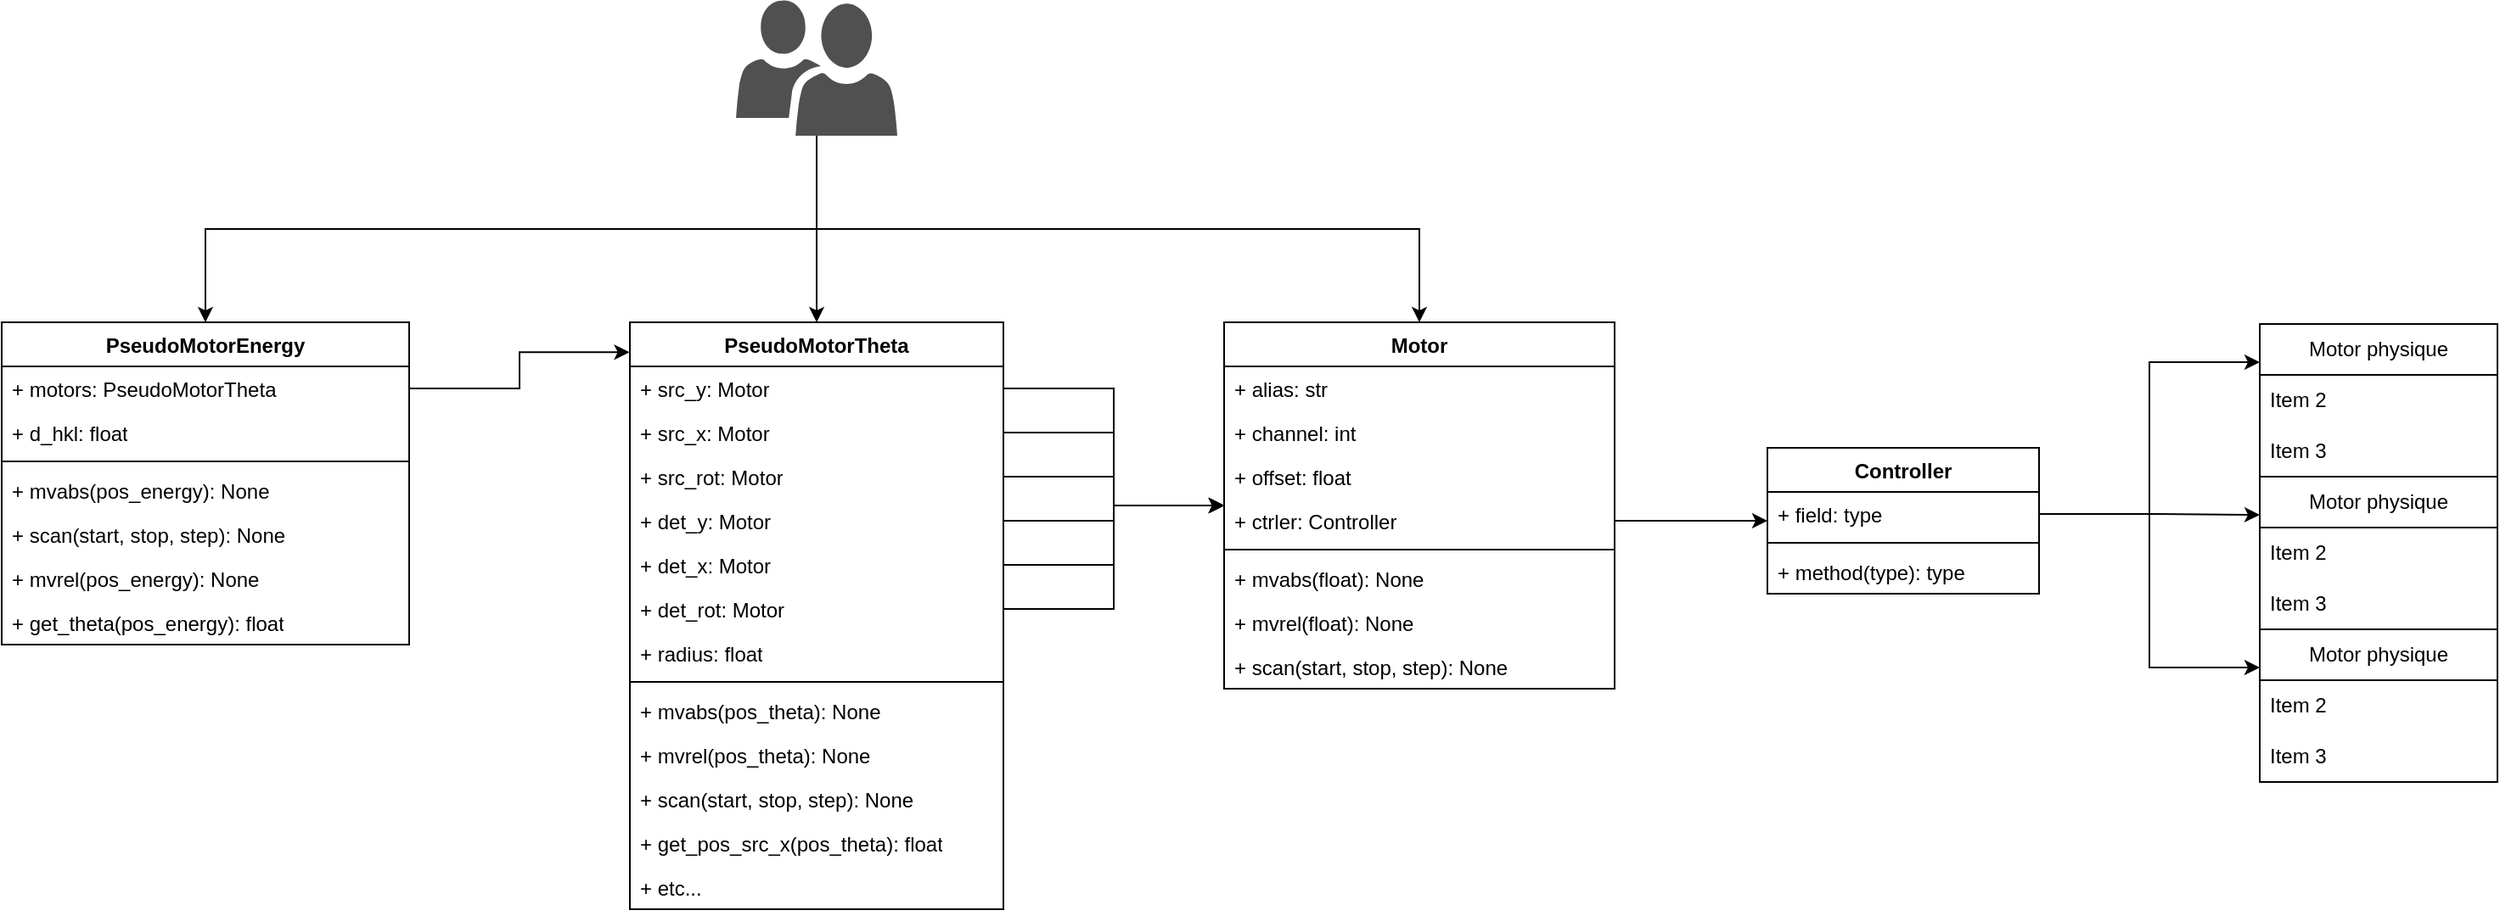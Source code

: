 <mxfile version="21.0.2"><diagram name="Page-1" id="cXPKT27gRJFSSe94ZgQD"><mxGraphModel dx="1997" dy="560" grid="1" gridSize="10" guides="1" tooltips="1" connect="1" arrows="1" fold="1" page="1" pageScale="1" pageWidth="850" pageHeight="1100" math="0" shadow="0"><root><mxCell id="0"/><mxCell id="1" parent="0"/><mxCell id="V1A6kueJGnGsxrq3rlsB-63" style="edgeStyle=orthogonalEdgeStyle;rounded=0;orthogonalLoop=1;jettySize=auto;html=1;exitX=0.5;exitY=1;exitDx=0;exitDy=0;exitPerimeter=0;entryX=0.5;entryY=0;entryDx=0;entryDy=0;" edge="1" parent="1" source="V1A6kueJGnGsxrq3rlsB-62" target="V1A6kueJGnGsxrq3rlsB-93"><mxGeometry relative="1" as="geometry"><mxPoint x="130" y="145" as="targetPoint"/></mxGeometry></mxCell><mxCell id="V1A6kueJGnGsxrq3rlsB-64" style="edgeStyle=orthogonalEdgeStyle;rounded=0;orthogonalLoop=1;jettySize=auto;html=1;exitX=0.5;exitY=1;exitDx=0;exitDy=0;exitPerimeter=0;" edge="1" parent="1" source="V1A6kueJGnGsxrq3rlsB-62" target="V1A6kueJGnGsxrq3rlsB-82"><mxGeometry relative="1" as="geometry"><mxPoint x="420.04" y="145" as="targetPoint"/></mxGeometry></mxCell><mxCell id="V1A6kueJGnGsxrq3rlsB-147" style="edgeStyle=orthogonalEdgeStyle;rounded=0;orthogonalLoop=1;jettySize=auto;html=1;exitX=0.5;exitY=1;exitDx=0;exitDy=0;exitPerimeter=0;" edge="1" parent="1" source="V1A6kueJGnGsxrq3rlsB-62" target="V1A6kueJGnGsxrq3rlsB-74"><mxGeometry relative="1" as="geometry"/></mxCell><mxCell id="V1A6kueJGnGsxrq3rlsB-62" value="" style="sketch=0;pointerEvents=1;shadow=0;dashed=0;html=1;strokeColor=none;labelPosition=center;verticalLabelPosition=bottom;verticalAlign=top;align=center;fillColor=#505050;shape=mxgraph.mscae.intune.user_group" vertex="1" parent="1"><mxGeometry x="422.5" y="250" width="95" height="80" as="geometry"/></mxCell><mxCell id="V1A6kueJGnGsxrq3rlsB-74" value="Motor" style="swimlane;fontStyle=1;align=center;verticalAlign=top;childLayout=stackLayout;horizontal=1;startSize=26;horizontalStack=0;resizeParent=1;resizeParentMax=0;resizeLast=0;collapsible=1;marginBottom=0;whiteSpace=wrap;html=1;" vertex="1" parent="1"><mxGeometry x="710" y="440" width="230" height="216" as="geometry"/></mxCell><mxCell id="V1A6kueJGnGsxrq3rlsB-75" value="+ alias: str" style="text;strokeColor=none;fillColor=none;align=left;verticalAlign=top;spacingLeft=4;spacingRight=4;overflow=hidden;rotatable=0;points=[[0,0.5],[1,0.5]];portConstraint=eastwest;whiteSpace=wrap;html=1;" vertex="1" parent="V1A6kueJGnGsxrq3rlsB-74"><mxGeometry y="26" width="230" height="26" as="geometry"/></mxCell><mxCell id="V1A6kueJGnGsxrq3rlsB-78" value="+ channel: int" style="text;strokeColor=none;fillColor=none;align=left;verticalAlign=top;spacingLeft=4;spacingRight=4;overflow=hidden;rotatable=0;points=[[0,0.5],[1,0.5]];portConstraint=eastwest;whiteSpace=wrap;html=1;" vertex="1" parent="V1A6kueJGnGsxrq3rlsB-74"><mxGeometry y="52" width="230" height="26" as="geometry"/></mxCell><mxCell id="V1A6kueJGnGsxrq3rlsB-79" value="+ offset: float" style="text;strokeColor=none;fillColor=none;align=left;verticalAlign=top;spacingLeft=4;spacingRight=4;overflow=hidden;rotatable=0;points=[[0,0.5],[1,0.5]];portConstraint=eastwest;whiteSpace=wrap;html=1;" vertex="1" parent="V1A6kueJGnGsxrq3rlsB-74"><mxGeometry y="78" width="230" height="26" as="geometry"/></mxCell><mxCell id="V1A6kueJGnGsxrq3rlsB-145" value="+ ctrler: Controller" style="text;strokeColor=none;fillColor=none;align=left;verticalAlign=top;spacingLeft=4;spacingRight=4;overflow=hidden;rotatable=0;points=[[0,0.5],[1,0.5]];portConstraint=eastwest;whiteSpace=wrap;html=1;" vertex="1" parent="V1A6kueJGnGsxrq3rlsB-74"><mxGeometry y="104" width="230" height="26" as="geometry"/></mxCell><mxCell id="V1A6kueJGnGsxrq3rlsB-76" value="" style="line;strokeWidth=1;fillColor=none;align=left;verticalAlign=middle;spacingTop=-1;spacingLeft=3;spacingRight=3;rotatable=0;labelPosition=right;points=[];portConstraint=eastwest;strokeColor=inherit;" vertex="1" parent="V1A6kueJGnGsxrq3rlsB-74"><mxGeometry y="130" width="230" height="8" as="geometry"/></mxCell><mxCell id="V1A6kueJGnGsxrq3rlsB-77" value="&lt;div&gt;+ mvabs(float): None&lt;/div&gt;" style="text;strokeColor=none;fillColor=none;align=left;verticalAlign=top;spacingLeft=4;spacingRight=4;overflow=hidden;rotatable=0;points=[[0,0.5],[1,0.5]];portConstraint=eastwest;whiteSpace=wrap;html=1;" vertex="1" parent="V1A6kueJGnGsxrq3rlsB-74"><mxGeometry y="138" width="230" height="26" as="geometry"/></mxCell><mxCell id="V1A6kueJGnGsxrq3rlsB-80" value="&lt;div&gt;+ mvrel(float): None&lt;/div&gt;" style="text;strokeColor=none;fillColor=none;align=left;verticalAlign=top;spacingLeft=4;spacingRight=4;overflow=hidden;rotatable=0;points=[[0,0.5],[1,0.5]];portConstraint=eastwest;whiteSpace=wrap;html=1;" vertex="1" parent="V1A6kueJGnGsxrq3rlsB-74"><mxGeometry y="164" width="230" height="26" as="geometry"/></mxCell><mxCell id="V1A6kueJGnGsxrq3rlsB-118" value="+ scan(start, stop, step): None" style="text;strokeColor=none;fillColor=none;align=left;verticalAlign=top;spacingLeft=4;spacingRight=4;overflow=hidden;rotatable=0;points=[[0,0.5],[1,0.5]];portConstraint=eastwest;whiteSpace=wrap;html=1;" vertex="1" parent="V1A6kueJGnGsxrq3rlsB-74"><mxGeometry y="190" width="230" height="26" as="geometry"/></mxCell><mxCell id="V1A6kueJGnGsxrq3rlsB-82" value="PseudoMotorTheta" style="swimlane;fontStyle=1;align=center;verticalAlign=top;childLayout=stackLayout;horizontal=1;startSize=26;horizontalStack=0;resizeParent=1;resizeParentMax=0;resizeLast=0;collapsible=1;marginBottom=0;whiteSpace=wrap;html=1;" vertex="1" parent="1"><mxGeometry x="360" y="440" width="220" height="346" as="geometry"/></mxCell><mxCell id="V1A6kueJGnGsxrq3rlsB-83" value="+ src_y: Motor" style="text;strokeColor=none;fillColor=none;align=left;verticalAlign=top;spacingLeft=4;spacingRight=4;overflow=hidden;rotatable=0;points=[[0,0.5],[1,0.5]];portConstraint=eastwest;whiteSpace=wrap;html=1;" vertex="1" parent="V1A6kueJGnGsxrq3rlsB-82"><mxGeometry y="26" width="220" height="26" as="geometry"/></mxCell><mxCell id="V1A6kueJGnGsxrq3rlsB-86" value="+ src_x: Motor&lt;span style=&quot;white-space: pre;&quot;&gt;&#9;&lt;/span&gt;&lt;span style=&quot;white-space: pre;&quot;&gt;&#9;&lt;/span&gt;&lt;span style=&quot;white-space: pre;&quot;&gt;&#9;&lt;/span&gt;" style="text;strokeColor=none;fillColor=none;align=left;verticalAlign=top;spacingLeft=4;spacingRight=4;overflow=hidden;rotatable=0;points=[[0,0.5],[1,0.5]];portConstraint=eastwest;whiteSpace=wrap;html=1;" vertex="1" parent="V1A6kueJGnGsxrq3rlsB-82"><mxGeometry y="52" width="220" height="26" as="geometry"/></mxCell><mxCell id="V1A6kueJGnGsxrq3rlsB-87" value="+ src_rot: Motor" style="text;strokeColor=none;fillColor=none;align=left;verticalAlign=top;spacingLeft=4;spacingRight=4;overflow=hidden;rotatable=0;points=[[0,0.5],[1,0.5]];portConstraint=eastwest;whiteSpace=wrap;html=1;" vertex="1" parent="V1A6kueJGnGsxrq3rlsB-82"><mxGeometry y="78" width="220" height="26" as="geometry"/></mxCell><mxCell id="V1A6kueJGnGsxrq3rlsB-88" value="+ det_y: Motor" style="text;strokeColor=none;fillColor=none;align=left;verticalAlign=top;spacingLeft=4;spacingRight=4;overflow=hidden;rotatable=0;points=[[0,0.5],[1,0.5]];portConstraint=eastwest;whiteSpace=wrap;html=1;" vertex="1" parent="V1A6kueJGnGsxrq3rlsB-82"><mxGeometry y="104" width="220" height="26" as="geometry"/></mxCell><mxCell id="V1A6kueJGnGsxrq3rlsB-89" value="+ det_x: Motor" style="text;strokeColor=none;fillColor=none;align=left;verticalAlign=top;spacingLeft=4;spacingRight=4;overflow=hidden;rotatable=0;points=[[0,0.5],[1,0.5]];portConstraint=eastwest;whiteSpace=wrap;html=1;" vertex="1" parent="V1A6kueJGnGsxrq3rlsB-82"><mxGeometry y="130" width="220" height="26" as="geometry"/></mxCell><mxCell id="V1A6kueJGnGsxrq3rlsB-90" value="+ det_rot: Motor" style="text;strokeColor=none;fillColor=none;align=left;verticalAlign=top;spacingLeft=4;spacingRight=4;overflow=hidden;rotatable=0;points=[[0,0.5],[1,0.5]];portConstraint=eastwest;whiteSpace=wrap;html=1;" vertex="1" parent="V1A6kueJGnGsxrq3rlsB-82"><mxGeometry y="156" width="220" height="26" as="geometry"/></mxCell><mxCell id="V1A6kueJGnGsxrq3rlsB-112" value="+ radius: float" style="text;strokeColor=none;fillColor=none;align=left;verticalAlign=top;spacingLeft=4;spacingRight=4;overflow=hidden;rotatable=0;points=[[0,0.5],[1,0.5]];portConstraint=eastwest;whiteSpace=wrap;html=1;" vertex="1" parent="V1A6kueJGnGsxrq3rlsB-82"><mxGeometry y="182" width="220" height="26" as="geometry"/></mxCell><mxCell id="V1A6kueJGnGsxrq3rlsB-84" value="" style="line;strokeWidth=1;fillColor=none;align=left;verticalAlign=middle;spacingTop=-1;spacingLeft=3;spacingRight=3;rotatable=0;labelPosition=right;points=[];portConstraint=eastwest;strokeColor=inherit;" vertex="1" parent="V1A6kueJGnGsxrq3rlsB-82"><mxGeometry y="208" width="220" height="8" as="geometry"/></mxCell><mxCell id="V1A6kueJGnGsxrq3rlsB-85" value="+ mvabs(pos_theta): None" style="text;strokeColor=none;fillColor=none;align=left;verticalAlign=top;spacingLeft=4;spacingRight=4;overflow=hidden;rotatable=0;points=[[0,0.5],[1,0.5]];portConstraint=eastwest;whiteSpace=wrap;html=1;" vertex="1" parent="V1A6kueJGnGsxrq3rlsB-82"><mxGeometry y="216" width="220" height="26" as="geometry"/></mxCell><mxCell id="V1A6kueJGnGsxrq3rlsB-91" value="+ mvrel(pos_theta): None" style="text;strokeColor=none;fillColor=none;align=left;verticalAlign=top;spacingLeft=4;spacingRight=4;overflow=hidden;rotatable=0;points=[[0,0.5],[1,0.5]];portConstraint=eastwest;whiteSpace=wrap;html=1;" vertex="1" parent="V1A6kueJGnGsxrq3rlsB-82"><mxGeometry y="242" width="220" height="26" as="geometry"/></mxCell><mxCell id="V1A6kueJGnGsxrq3rlsB-92" value="+ scan(start, stop, step): None" style="text;strokeColor=none;fillColor=none;align=left;verticalAlign=top;spacingLeft=4;spacingRight=4;overflow=hidden;rotatable=0;points=[[0,0.5],[1,0.5]];portConstraint=eastwest;whiteSpace=wrap;html=1;" vertex="1" parent="V1A6kueJGnGsxrq3rlsB-82"><mxGeometry y="268" width="220" height="26" as="geometry"/></mxCell><mxCell id="V1A6kueJGnGsxrq3rlsB-115" value="+ get_pos_src_x(pos_theta): float" style="text;strokeColor=none;fillColor=none;align=left;verticalAlign=top;spacingLeft=4;spacingRight=4;overflow=hidden;rotatable=0;points=[[0,0.5],[1,0.5]];portConstraint=eastwest;whiteSpace=wrap;html=1;" vertex="1" parent="V1A6kueJGnGsxrq3rlsB-82"><mxGeometry y="294" width="220" height="26" as="geometry"/></mxCell><mxCell id="V1A6kueJGnGsxrq3rlsB-116" value="+ etc..." style="text;strokeColor=none;fillColor=none;align=left;verticalAlign=top;spacingLeft=4;spacingRight=4;overflow=hidden;rotatable=0;points=[[0,0.5],[1,0.5]];portConstraint=eastwest;whiteSpace=wrap;html=1;" vertex="1" parent="V1A6kueJGnGsxrq3rlsB-82"><mxGeometry y="320" width="220" height="26" as="geometry"/></mxCell><mxCell id="V1A6kueJGnGsxrq3rlsB-93" value="PseudoMotorEnergy" style="swimlane;fontStyle=1;align=center;verticalAlign=top;childLayout=stackLayout;horizontal=1;startSize=26;horizontalStack=0;resizeParent=1;resizeParentMax=0;resizeLast=0;collapsible=1;marginBottom=0;whiteSpace=wrap;html=1;" vertex="1" parent="1"><mxGeometry x="-10" y="440" width="240" height="190" as="geometry"/></mxCell><mxCell id="V1A6kueJGnGsxrq3rlsB-94" value="+ motors: PseudoMotorTheta" style="text;strokeColor=none;fillColor=none;align=left;verticalAlign=top;spacingLeft=4;spacingRight=4;overflow=hidden;rotatable=0;points=[[0,0.5],[1,0.5]];portConstraint=eastwest;whiteSpace=wrap;html=1;" vertex="1" parent="V1A6kueJGnGsxrq3rlsB-93"><mxGeometry y="26" width="240" height="26" as="geometry"/></mxCell><mxCell id="V1A6kueJGnGsxrq3rlsB-97" value="+ d_hkl: float" style="text;strokeColor=none;fillColor=none;align=left;verticalAlign=top;spacingLeft=4;spacingRight=4;overflow=hidden;rotatable=0;points=[[0,0.5],[1,0.5]];portConstraint=eastwest;whiteSpace=wrap;html=1;" vertex="1" parent="V1A6kueJGnGsxrq3rlsB-93"><mxGeometry y="52" width="240" height="26" as="geometry"/></mxCell><mxCell id="V1A6kueJGnGsxrq3rlsB-95" value="" style="line;strokeWidth=1;fillColor=none;align=left;verticalAlign=middle;spacingTop=-1;spacingLeft=3;spacingRight=3;rotatable=0;labelPosition=right;points=[];portConstraint=eastwest;strokeColor=inherit;" vertex="1" parent="V1A6kueJGnGsxrq3rlsB-93"><mxGeometry y="78" width="240" height="8" as="geometry"/></mxCell><mxCell id="V1A6kueJGnGsxrq3rlsB-99" value="+ mvabs(pos_energy): None" style="text;strokeColor=none;fillColor=none;align=left;verticalAlign=top;spacingLeft=4;spacingRight=4;overflow=hidden;rotatable=0;points=[[0,0.5],[1,0.5]];portConstraint=eastwest;whiteSpace=wrap;html=1;" vertex="1" parent="V1A6kueJGnGsxrq3rlsB-93"><mxGeometry y="86" width="240" height="26" as="geometry"/></mxCell><mxCell id="V1A6kueJGnGsxrq3rlsB-101" value="+ scan(start, stop, step): None" style="text;strokeColor=none;fillColor=none;align=left;verticalAlign=top;spacingLeft=4;spacingRight=4;overflow=hidden;rotatable=0;points=[[0,0.5],[1,0.5]];portConstraint=eastwest;whiteSpace=wrap;html=1;" vertex="1" parent="V1A6kueJGnGsxrq3rlsB-93"><mxGeometry y="112" width="240" height="26" as="geometry"/></mxCell><mxCell id="V1A6kueJGnGsxrq3rlsB-100" value="+ mvrel(pos_energy): None" style="text;strokeColor=none;fillColor=none;align=left;verticalAlign=top;spacingLeft=4;spacingRight=4;overflow=hidden;rotatable=0;points=[[0,0.5],[1,0.5]];portConstraint=eastwest;whiteSpace=wrap;html=1;" vertex="1" parent="V1A6kueJGnGsxrq3rlsB-93"><mxGeometry y="138" width="240" height="26" as="geometry"/></mxCell><mxCell id="V1A6kueJGnGsxrq3rlsB-114" value="+ get_theta(pos_energy): float" style="text;strokeColor=none;fillColor=none;align=left;verticalAlign=top;spacingLeft=4;spacingRight=4;overflow=hidden;rotatable=0;points=[[0,0.5],[1,0.5]];portConstraint=eastwest;whiteSpace=wrap;html=1;" vertex="1" parent="V1A6kueJGnGsxrq3rlsB-93"><mxGeometry y="164" width="240" height="26" as="geometry"/></mxCell><mxCell id="V1A6kueJGnGsxrq3rlsB-102" style="edgeStyle=orthogonalEdgeStyle;rounded=0;orthogonalLoop=1;jettySize=auto;html=1;exitX=1;exitY=0.5;exitDx=0;exitDy=0;entryX=-0.001;entryY=0.051;entryDx=0;entryDy=0;entryPerimeter=0;" edge="1" parent="1" source="V1A6kueJGnGsxrq3rlsB-94" target="V1A6kueJGnGsxrq3rlsB-82"><mxGeometry relative="1" as="geometry"/></mxCell><mxCell id="V1A6kueJGnGsxrq3rlsB-106" style="edgeStyle=orthogonalEdgeStyle;rounded=0;orthogonalLoop=1;jettySize=auto;html=1;exitX=1;exitY=0.5;exitDx=0;exitDy=0;" edge="1" parent="1" source="V1A6kueJGnGsxrq3rlsB-83" target="V1A6kueJGnGsxrq3rlsB-74"><mxGeometry relative="1" as="geometry"/></mxCell><mxCell id="V1A6kueJGnGsxrq3rlsB-107" style="edgeStyle=orthogonalEdgeStyle;rounded=0;orthogonalLoop=1;jettySize=auto;html=1;exitX=1;exitY=0.5;exitDx=0;exitDy=0;" edge="1" parent="1" source="V1A6kueJGnGsxrq3rlsB-86" target="V1A6kueJGnGsxrq3rlsB-74"><mxGeometry relative="1" as="geometry"/></mxCell><mxCell id="V1A6kueJGnGsxrq3rlsB-108" style="edgeStyle=orthogonalEdgeStyle;rounded=0;orthogonalLoop=1;jettySize=auto;html=1;exitX=1;exitY=0.5;exitDx=0;exitDy=0;" edge="1" parent="1" source="V1A6kueJGnGsxrq3rlsB-87" target="V1A6kueJGnGsxrq3rlsB-74"><mxGeometry relative="1" as="geometry"/></mxCell><mxCell id="V1A6kueJGnGsxrq3rlsB-109" style="edgeStyle=orthogonalEdgeStyle;rounded=0;orthogonalLoop=1;jettySize=auto;html=1;exitX=1;exitY=0.5;exitDx=0;exitDy=0;" edge="1" parent="1" source="V1A6kueJGnGsxrq3rlsB-88" target="V1A6kueJGnGsxrq3rlsB-74"><mxGeometry relative="1" as="geometry"/></mxCell><mxCell id="V1A6kueJGnGsxrq3rlsB-110" style="edgeStyle=orthogonalEdgeStyle;rounded=0;orthogonalLoop=1;jettySize=auto;html=1;exitX=1;exitY=0.5;exitDx=0;exitDy=0;" edge="1" parent="1" source="V1A6kueJGnGsxrq3rlsB-89" target="V1A6kueJGnGsxrq3rlsB-74"><mxGeometry relative="1" as="geometry"/></mxCell><mxCell id="V1A6kueJGnGsxrq3rlsB-111" style="edgeStyle=orthogonalEdgeStyle;rounded=0;orthogonalLoop=1;jettySize=auto;html=1;exitX=1;exitY=0.5;exitDx=0;exitDy=0;" edge="1" parent="1" source="V1A6kueJGnGsxrq3rlsB-90" target="V1A6kueJGnGsxrq3rlsB-74"><mxGeometry relative="1" as="geometry"/></mxCell><mxCell id="V1A6kueJGnGsxrq3rlsB-123" value="Motor physique" style="swimlane;fontStyle=0;childLayout=stackLayout;horizontal=1;startSize=30;horizontalStack=0;resizeParent=1;resizeParentMax=0;resizeLast=0;collapsible=1;marginBottom=0;whiteSpace=wrap;html=1;fontSize=12;" vertex="1" parent="1"><mxGeometry x="1320" y="441" width="140" height="90" as="geometry"/></mxCell><mxCell id="V1A6kueJGnGsxrq3rlsB-124" value="Item 2" style="text;strokeColor=none;fillColor=none;align=left;verticalAlign=middle;spacingLeft=4;spacingRight=4;overflow=hidden;points=[[0,0.5],[1,0.5]];portConstraint=eastwest;rotatable=0;whiteSpace=wrap;html=1;" vertex="1" parent="V1A6kueJGnGsxrq3rlsB-123"><mxGeometry y="30" width="140" height="30" as="geometry"/></mxCell><mxCell id="V1A6kueJGnGsxrq3rlsB-125" value="Item 3" style="text;strokeColor=none;fillColor=none;align=left;verticalAlign=middle;spacingLeft=4;spacingRight=4;overflow=hidden;points=[[0,0.5],[1,0.5]];portConstraint=eastwest;rotatable=0;whiteSpace=wrap;html=1;" vertex="1" parent="V1A6kueJGnGsxrq3rlsB-123"><mxGeometry y="60" width="140" height="30" as="geometry"/></mxCell><mxCell id="V1A6kueJGnGsxrq3rlsB-126" value="Motor physique" style="swimlane;fontStyle=0;childLayout=stackLayout;horizontal=1;startSize=30;horizontalStack=0;resizeParent=1;resizeParentMax=0;resizeLast=0;collapsible=1;marginBottom=0;whiteSpace=wrap;html=1;fontSize=12;" vertex="1" parent="1"><mxGeometry x="1320" y="531" width="140" height="90" as="geometry"/></mxCell><mxCell id="V1A6kueJGnGsxrq3rlsB-127" value="Item 2" style="text;strokeColor=none;fillColor=none;align=left;verticalAlign=middle;spacingLeft=4;spacingRight=4;overflow=hidden;points=[[0,0.5],[1,0.5]];portConstraint=eastwest;rotatable=0;whiteSpace=wrap;html=1;" vertex="1" parent="V1A6kueJGnGsxrq3rlsB-126"><mxGeometry y="30" width="140" height="30" as="geometry"/></mxCell><mxCell id="V1A6kueJGnGsxrq3rlsB-128" value="Item 3" style="text;strokeColor=none;fillColor=none;align=left;verticalAlign=middle;spacingLeft=4;spacingRight=4;overflow=hidden;points=[[0,0.5],[1,0.5]];portConstraint=eastwest;rotatable=0;whiteSpace=wrap;html=1;" vertex="1" parent="V1A6kueJGnGsxrq3rlsB-126"><mxGeometry y="60" width="140" height="30" as="geometry"/></mxCell><mxCell id="V1A6kueJGnGsxrq3rlsB-130" value="Motor physique" style="swimlane;fontStyle=0;childLayout=stackLayout;horizontal=1;startSize=30;horizontalStack=0;resizeParent=1;resizeParentMax=0;resizeLast=0;collapsible=1;marginBottom=0;whiteSpace=wrap;html=1;fontSize=12;" vertex="1" parent="1"><mxGeometry x="1320" y="621" width="140" height="90" as="geometry"/></mxCell><mxCell id="V1A6kueJGnGsxrq3rlsB-131" value="Item 2" style="text;strokeColor=none;fillColor=none;align=left;verticalAlign=middle;spacingLeft=4;spacingRight=4;overflow=hidden;points=[[0,0.5],[1,0.5]];portConstraint=eastwest;rotatable=0;whiteSpace=wrap;html=1;" vertex="1" parent="V1A6kueJGnGsxrq3rlsB-130"><mxGeometry y="30" width="140" height="30" as="geometry"/></mxCell><mxCell id="V1A6kueJGnGsxrq3rlsB-132" value="Item 3" style="text;strokeColor=none;fillColor=none;align=left;verticalAlign=middle;spacingLeft=4;spacingRight=4;overflow=hidden;points=[[0,0.5],[1,0.5]];portConstraint=eastwest;rotatable=0;whiteSpace=wrap;html=1;" vertex="1" parent="V1A6kueJGnGsxrq3rlsB-130"><mxGeometry y="60" width="140" height="30" as="geometry"/></mxCell><mxCell id="V1A6kueJGnGsxrq3rlsB-135" value="Controller" style="swimlane;fontStyle=1;align=center;verticalAlign=top;childLayout=stackLayout;horizontal=1;startSize=26;horizontalStack=0;resizeParent=1;resizeParentMax=0;resizeLast=0;collapsible=1;marginBottom=0;whiteSpace=wrap;html=1;" vertex="1" parent="1"><mxGeometry x="1030" y="514" width="160" height="86" as="geometry"/></mxCell><mxCell id="V1A6kueJGnGsxrq3rlsB-136" value="+ field: type" style="text;strokeColor=none;fillColor=none;align=left;verticalAlign=top;spacingLeft=4;spacingRight=4;overflow=hidden;rotatable=0;points=[[0,0.5],[1,0.5]];portConstraint=eastwest;whiteSpace=wrap;html=1;" vertex="1" parent="V1A6kueJGnGsxrq3rlsB-135"><mxGeometry y="26" width="160" height="26" as="geometry"/></mxCell><mxCell id="V1A6kueJGnGsxrq3rlsB-137" value="" style="line;strokeWidth=1;fillColor=none;align=left;verticalAlign=middle;spacingTop=-1;spacingLeft=3;spacingRight=3;rotatable=0;labelPosition=right;points=[];portConstraint=eastwest;strokeColor=inherit;" vertex="1" parent="V1A6kueJGnGsxrq3rlsB-135"><mxGeometry y="52" width="160" height="8" as="geometry"/></mxCell><mxCell id="V1A6kueJGnGsxrq3rlsB-138" value="+ method(type): type" style="text;strokeColor=none;fillColor=none;align=left;verticalAlign=top;spacingLeft=4;spacingRight=4;overflow=hidden;rotatable=0;points=[[0,0.5],[1,0.5]];portConstraint=eastwest;whiteSpace=wrap;html=1;" vertex="1" parent="V1A6kueJGnGsxrq3rlsB-135"><mxGeometry y="60" width="160" height="26" as="geometry"/></mxCell><mxCell id="V1A6kueJGnGsxrq3rlsB-146" style="edgeStyle=orthogonalEdgeStyle;rounded=0;orthogonalLoop=1;jettySize=auto;html=1;" edge="1" parent="1" source="V1A6kueJGnGsxrq3rlsB-145" target="V1A6kueJGnGsxrq3rlsB-135"><mxGeometry relative="1" as="geometry"/></mxCell><mxCell id="V1A6kueJGnGsxrq3rlsB-150" style="edgeStyle=orthogonalEdgeStyle;rounded=0;orthogonalLoop=1;jettySize=auto;html=1;exitX=1;exitY=0.5;exitDx=0;exitDy=0;entryX=0;entryY=0.25;entryDx=0;entryDy=0;" edge="1" parent="1" source="V1A6kueJGnGsxrq3rlsB-136" target="V1A6kueJGnGsxrq3rlsB-123"><mxGeometry relative="1" as="geometry"/></mxCell><mxCell id="V1A6kueJGnGsxrq3rlsB-151" style="edgeStyle=orthogonalEdgeStyle;rounded=0;orthogonalLoop=1;jettySize=auto;html=1;exitX=1;exitY=0.5;exitDx=0;exitDy=0;entryX=0;entryY=0.25;entryDx=0;entryDy=0;" edge="1" parent="1" source="V1A6kueJGnGsxrq3rlsB-136" target="V1A6kueJGnGsxrq3rlsB-126"><mxGeometry relative="1" as="geometry"/></mxCell><mxCell id="V1A6kueJGnGsxrq3rlsB-152" style="edgeStyle=orthogonalEdgeStyle;rounded=0;orthogonalLoop=1;jettySize=auto;html=1;exitX=1;exitY=0.5;exitDx=0;exitDy=0;entryX=0;entryY=0.25;entryDx=0;entryDy=0;" edge="1" parent="1" source="V1A6kueJGnGsxrq3rlsB-136" target="V1A6kueJGnGsxrq3rlsB-130"><mxGeometry relative="1" as="geometry"/></mxCell></root></mxGraphModel></diagram></mxfile>